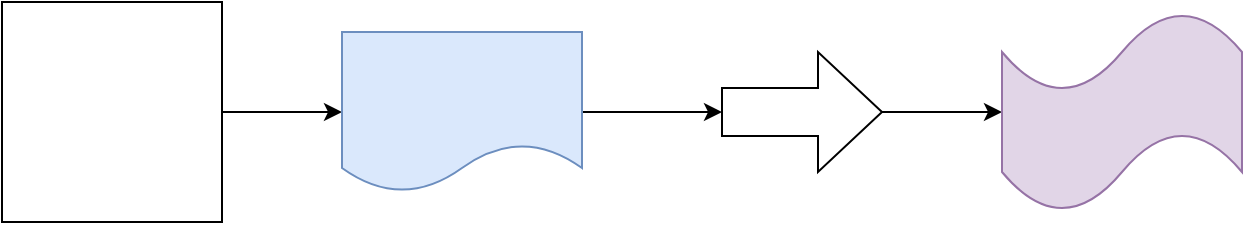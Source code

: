 <mxfile version="22.0.4" type="github">
  <diagram name="Page-1" id="9-C-Q2NeXf0rUrjlXe5-">
    <mxGraphModel dx="1177" dy="789" grid="1" gridSize="10" guides="1" tooltips="1" connect="1" arrows="1" fold="1" page="1" pageScale="1" pageWidth="850" pageHeight="1100" math="0" shadow="0">
      <root>
        <mxCell id="0" />
        <mxCell id="1" parent="0" />
        <mxCell id="K0U1tYcsXJsGYP5BfWHQ-10" value="" style="edgeStyle=orthogonalEdgeStyle;rounded=0;orthogonalLoop=1;jettySize=auto;html=1;" edge="1" parent="1" source="K0U1tYcsXJsGYP5BfWHQ-8" target="K0U1tYcsXJsGYP5BfWHQ-9">
          <mxGeometry relative="1" as="geometry" />
        </mxCell>
        <mxCell id="K0U1tYcsXJsGYP5BfWHQ-8" value="" style="whiteSpace=wrap;html=1;aspect=fixed;" vertex="1" parent="1">
          <mxGeometry x="150" y="110" width="110" height="110" as="geometry" />
        </mxCell>
        <mxCell id="K0U1tYcsXJsGYP5BfWHQ-12" value="" style="edgeStyle=orthogonalEdgeStyle;rounded=0;orthogonalLoop=1;jettySize=auto;html=1;" edge="1" parent="1" source="K0U1tYcsXJsGYP5BfWHQ-9" target="K0U1tYcsXJsGYP5BfWHQ-11">
          <mxGeometry relative="1" as="geometry" />
        </mxCell>
        <mxCell id="K0U1tYcsXJsGYP5BfWHQ-9" value="" style="shape=document;whiteSpace=wrap;html=1;boundedLbl=1;fillColor=#dae8fc;strokeColor=#6c8ebf;" vertex="1" parent="1">
          <mxGeometry x="320" y="125" width="120" height="80" as="geometry" />
        </mxCell>
        <mxCell id="K0U1tYcsXJsGYP5BfWHQ-14" value="" style="edgeStyle=orthogonalEdgeStyle;rounded=0;orthogonalLoop=1;jettySize=auto;html=1;" edge="1" parent="1" source="K0U1tYcsXJsGYP5BfWHQ-11" target="K0U1tYcsXJsGYP5BfWHQ-13">
          <mxGeometry relative="1" as="geometry" />
        </mxCell>
        <mxCell id="K0U1tYcsXJsGYP5BfWHQ-11" value="" style="shape=singleArrow;whiteSpace=wrap;html=1;arrowWidth=0.4;arrowSize=0.4;" vertex="1" parent="1">
          <mxGeometry x="510" y="135" width="80" height="60" as="geometry" />
        </mxCell>
        <mxCell id="K0U1tYcsXJsGYP5BfWHQ-13" value="" style="shape=tape;whiteSpace=wrap;html=1;fillColor=#e1d5e7;strokeColor=#9673a6;" vertex="1" parent="1">
          <mxGeometry x="650" y="115" width="120" height="100" as="geometry" />
        </mxCell>
      </root>
    </mxGraphModel>
  </diagram>
</mxfile>
